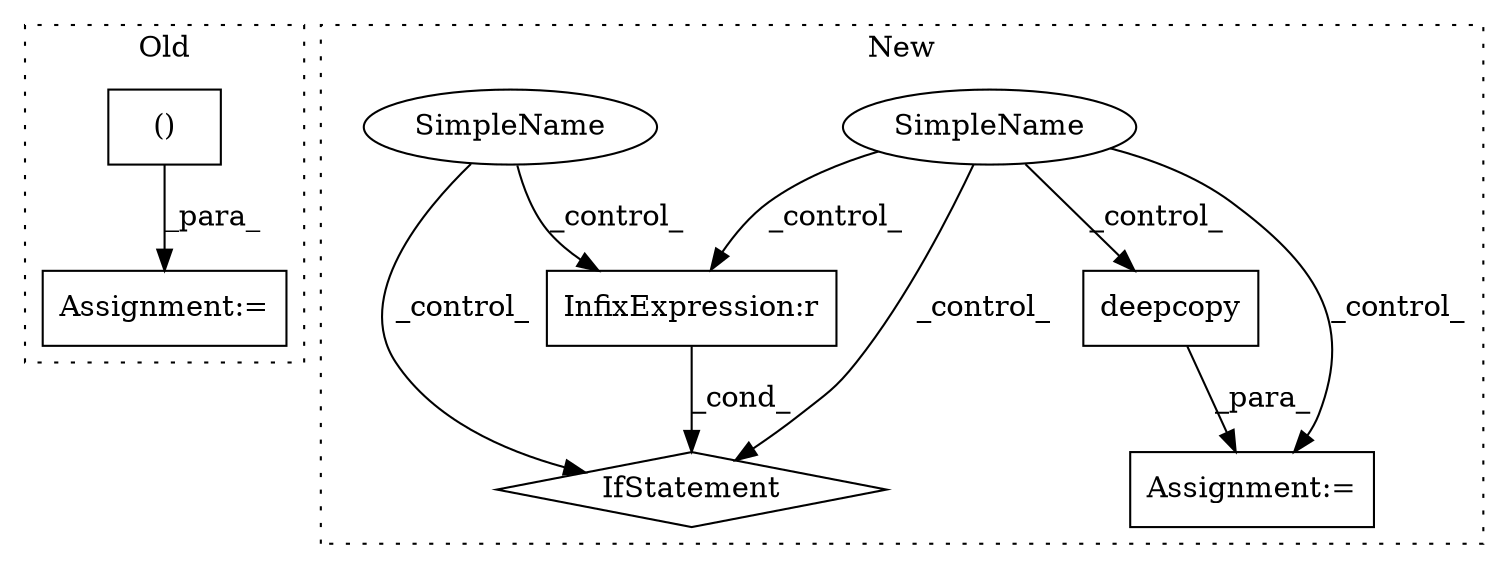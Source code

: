 digraph G {
subgraph cluster0 {
1 [label="()" a="106" s="1735" l="59" shape="box"];
4 [label="Assignment:=" a="7" s="1415" l="1" shape="box"];
label = "Old";
style="dotted";
}
subgraph cluster1 {
2 [label="deepcopy" a="32" s="5125,5140" l="9,1" shape="box"];
3 [label="Assignment:=" a="7" s="5124" l="1" shape="box"];
5 [label="SimpleName" a="42" s="" l="" shape="ellipse"];
6 [label="IfStatement" a="25" s="5275,5318" l="4,2" shape="diamond"];
7 [label="SimpleName" a="42" s="" l="" shape="ellipse"];
8 [label="InfixExpression:r" a="27" s="5293" l="4" shape="box"];
label = "New";
style="dotted";
}
1 -> 4 [label="_para_"];
2 -> 3 [label="_para_"];
5 -> 6 [label="_control_"];
5 -> 2 [label="_control_"];
5 -> 3 [label="_control_"];
5 -> 8 [label="_control_"];
7 -> 6 [label="_control_"];
7 -> 8 [label="_control_"];
8 -> 6 [label="_cond_"];
}